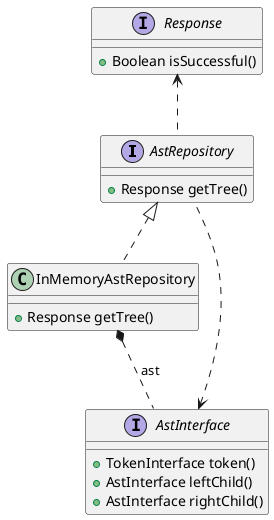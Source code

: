 @startuml
'https://plantuml.com/class-diagram

interface AstRepository{
    + Response getTree()
}

interface Response{
    + Boolean isSuccessful()
}

interface AstInterface{
    + TokenInterface token()
    + AstInterface leftChild()
    + AstInterface rightChild()
}
class InMemoryAstRepository{
    + Response getTree()
}

AstRepository <|.. InMemoryAstRepository

InMemoryAstRepository *.. AstInterface: ast

Response <.. AstRepository
AstInterface <.. AstRepository

@enduml